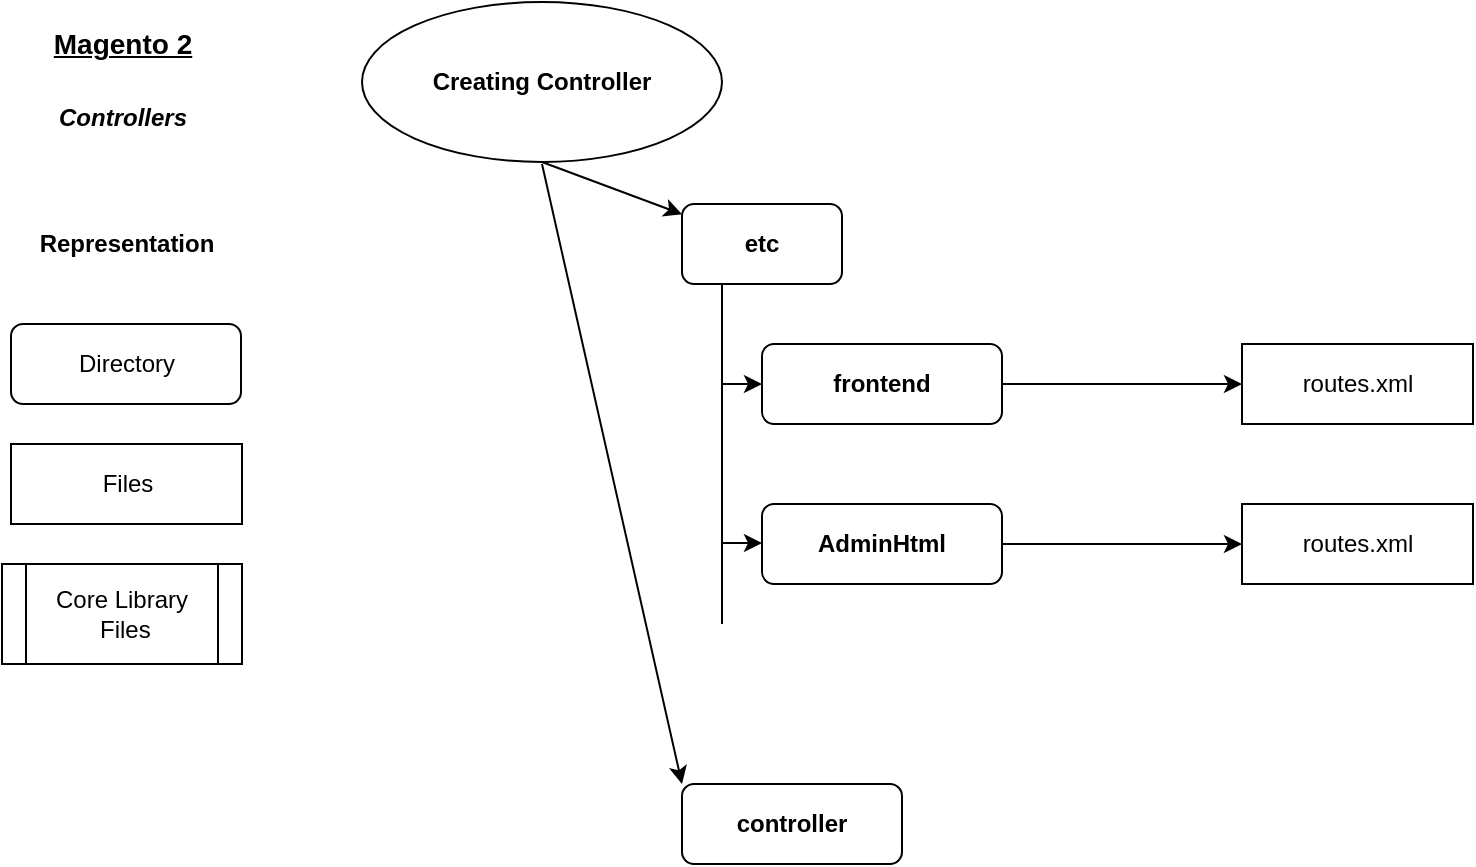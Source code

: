 <mxfile version="12.8.4" type="github">
  <diagram id="SoAn3wfK-fjryEKBjV1P" name="Page-1">
    <mxGraphModel dx="2175" dy="1176" grid="1" gridSize="10" guides="1" tooltips="1" connect="1" arrows="1" fold="1" page="0" pageScale="1" pageWidth="850" pageHeight="1100" math="0" shadow="0">
      <root>
        <mxCell id="0" />
        <mxCell id="1" parent="0" />
        <mxCell id="hhIk1MnQmaRh9NZraO68-1" value="&lt;div&gt;&lt;u&gt;&lt;font style=&quot;font-size: 14px&quot;&gt;&lt;b&gt;Magento 2&lt;/b&gt;&lt;/font&gt;&lt;/u&gt;&lt;/div&gt;" style="text;html=1;align=center;verticalAlign=middle;resizable=0;points=[];autosize=1;" vertex="1" parent="1">
          <mxGeometry x="-530" width="100" height="20" as="geometry" />
        </mxCell>
        <mxCell id="hhIk1MnQmaRh9NZraO68-2" value="&lt;div&gt;&lt;i&gt;&lt;b&gt;Controllers&lt;/b&gt;&lt;/i&gt;&lt;/div&gt;&lt;div&gt;&lt;i&gt;&lt;br&gt;&lt;/i&gt;&lt;/div&gt;" style="text;html=1;align=center;verticalAlign=middle;resizable=0;points=[];autosize=1;" vertex="1" parent="1">
          <mxGeometry x="-525" y="39" width="90" height="30" as="geometry" />
        </mxCell>
        <mxCell id="hhIk1MnQmaRh9NZraO68-3" value="&lt;b&gt;Representation&lt;/b&gt;" style="text;html=1;align=center;verticalAlign=middle;resizable=0;points=[];autosize=1;" vertex="1" parent="1">
          <mxGeometry x="-538" y="100" width="120" height="20" as="geometry" />
        </mxCell>
        <mxCell id="hhIk1MnQmaRh9NZraO68-4" value="Directory" style="rounded=1;whiteSpace=wrap;html=1;" vertex="1" parent="1">
          <mxGeometry x="-535.5" y="150" width="115" height="40" as="geometry" />
        </mxCell>
        <mxCell id="hhIk1MnQmaRh9NZraO68-5" value="Files" style="rounded=0;whiteSpace=wrap;html=1;" vertex="1" parent="1">
          <mxGeometry x="-535.5" y="210" width="115.5" height="40" as="geometry" />
        </mxCell>
        <mxCell id="hhIk1MnQmaRh9NZraO68-6" value="&lt;div&gt;Core Library&lt;/div&gt;&lt;div&gt;&amp;nbsp;Files&lt;/div&gt;" style="shape=process;whiteSpace=wrap;html=1;backgroundOutline=1;" vertex="1" parent="1">
          <mxGeometry x="-540" y="270" width="120" height="50" as="geometry" />
        </mxCell>
        <mxCell id="hhIk1MnQmaRh9NZraO68-7" value="&lt;b&gt;etc&lt;/b&gt;" style="rounded=1;whiteSpace=wrap;html=1;" vertex="1" parent="1">
          <mxGeometry x="-200" y="90" width="80" height="40" as="geometry" />
        </mxCell>
        <mxCell id="hhIk1MnQmaRh9NZraO68-8" value="&lt;div&gt;&lt;b&gt;Creating Controller&lt;/b&gt;&lt;/div&gt;" style="ellipse;whiteSpace=wrap;html=1;" vertex="1" parent="1">
          <mxGeometry x="-360" y="-11" width="180" height="80" as="geometry" />
        </mxCell>
        <mxCell id="hhIk1MnQmaRh9NZraO68-10" value="" style="endArrow=classic;html=1;exitX=0.5;exitY=1;exitDx=0;exitDy=0;" edge="1" parent="1" source="hhIk1MnQmaRh9NZraO68-8" target="hhIk1MnQmaRh9NZraO68-7">
          <mxGeometry width="50" height="50" relative="1" as="geometry">
            <mxPoint x="-140" y="89" as="sourcePoint" />
            <mxPoint x="-140" y="240" as="targetPoint" />
          </mxGeometry>
        </mxCell>
        <mxCell id="hhIk1MnQmaRh9NZraO68-12" value="&lt;b&gt;controller&lt;/b&gt;" style="rounded=1;whiteSpace=wrap;html=1;" vertex="1" parent="1">
          <mxGeometry x="-200" y="380" width="110" height="40" as="geometry" />
        </mxCell>
        <mxCell id="hhIk1MnQmaRh9NZraO68-13" value="" style="endArrow=classic;html=1;entryX=0;entryY=0;entryDx=0;entryDy=0;" edge="1" parent="1" target="hhIk1MnQmaRh9NZraO68-12">
          <mxGeometry width="50" height="50" relative="1" as="geometry">
            <mxPoint x="-270" y="70" as="sourcePoint" />
            <mxPoint y="300" as="targetPoint" />
          </mxGeometry>
        </mxCell>
        <mxCell id="hhIk1MnQmaRh9NZraO68-14" value="&lt;b&gt;frontend&lt;/b&gt;" style="rounded=1;whiteSpace=wrap;html=1;" vertex="1" parent="1">
          <mxGeometry x="-160" y="160" width="120" height="40" as="geometry" />
        </mxCell>
        <mxCell id="hhIk1MnQmaRh9NZraO68-15" value="&lt;b&gt;AdminHtml&lt;/b&gt;" style="rounded=1;whiteSpace=wrap;html=1;" vertex="1" parent="1">
          <mxGeometry x="-160" y="240" width="120" height="40" as="geometry" />
        </mxCell>
        <mxCell id="hhIk1MnQmaRh9NZraO68-19" value="" style="endArrow=none;html=1;" edge="1" parent="1">
          <mxGeometry width="50" height="50" relative="1" as="geometry">
            <mxPoint x="-180" y="300" as="sourcePoint" />
            <mxPoint x="-180" y="130" as="targetPoint" />
          </mxGeometry>
        </mxCell>
        <mxCell id="hhIk1MnQmaRh9NZraO68-20" value="" style="endArrow=classic;html=1;" edge="1" parent="1" target="hhIk1MnQmaRh9NZraO68-14">
          <mxGeometry width="50" height="50" relative="1" as="geometry">
            <mxPoint x="-180" y="180" as="sourcePoint" />
            <mxPoint y="300" as="targetPoint" />
          </mxGeometry>
        </mxCell>
        <mxCell id="hhIk1MnQmaRh9NZraO68-21" value="" style="endArrow=classic;html=1;" edge="1" parent="1">
          <mxGeometry width="50" height="50" relative="1" as="geometry">
            <mxPoint x="-180" y="259.5" as="sourcePoint" />
            <mxPoint x="-160" y="259.5" as="targetPoint" />
          </mxGeometry>
        </mxCell>
        <mxCell id="hhIk1MnQmaRh9NZraO68-23" value="" style="endArrow=classic;html=1;exitX=1;exitY=0.5;exitDx=0;exitDy=0;" edge="1" parent="1" source="hhIk1MnQmaRh9NZraO68-14">
          <mxGeometry width="50" height="50" relative="1" as="geometry">
            <mxPoint x="-50" y="350" as="sourcePoint" />
            <mxPoint x="80" y="180" as="targetPoint" />
          </mxGeometry>
        </mxCell>
        <mxCell id="hhIk1MnQmaRh9NZraO68-24" value="" style="endArrow=classic;html=1;exitX=1;exitY=0.5;exitDx=0;exitDy=0;" edge="1" parent="1" source="hhIk1MnQmaRh9NZraO68-15">
          <mxGeometry width="50" height="50" relative="1" as="geometry">
            <mxPoint x="-30" y="190" as="sourcePoint" />
            <mxPoint x="80" y="260" as="targetPoint" />
          </mxGeometry>
        </mxCell>
        <mxCell id="hhIk1MnQmaRh9NZraO68-25" value="routes.xml" style="rounded=0;whiteSpace=wrap;html=1;" vertex="1" parent="1">
          <mxGeometry x="80" y="160" width="115.5" height="40" as="geometry" />
        </mxCell>
        <mxCell id="hhIk1MnQmaRh9NZraO68-26" value="routes.xml" style="rounded=0;whiteSpace=wrap;html=1;" vertex="1" parent="1">
          <mxGeometry x="80" y="240" width="115.5" height="40" as="geometry" />
        </mxCell>
      </root>
    </mxGraphModel>
  </diagram>
</mxfile>
